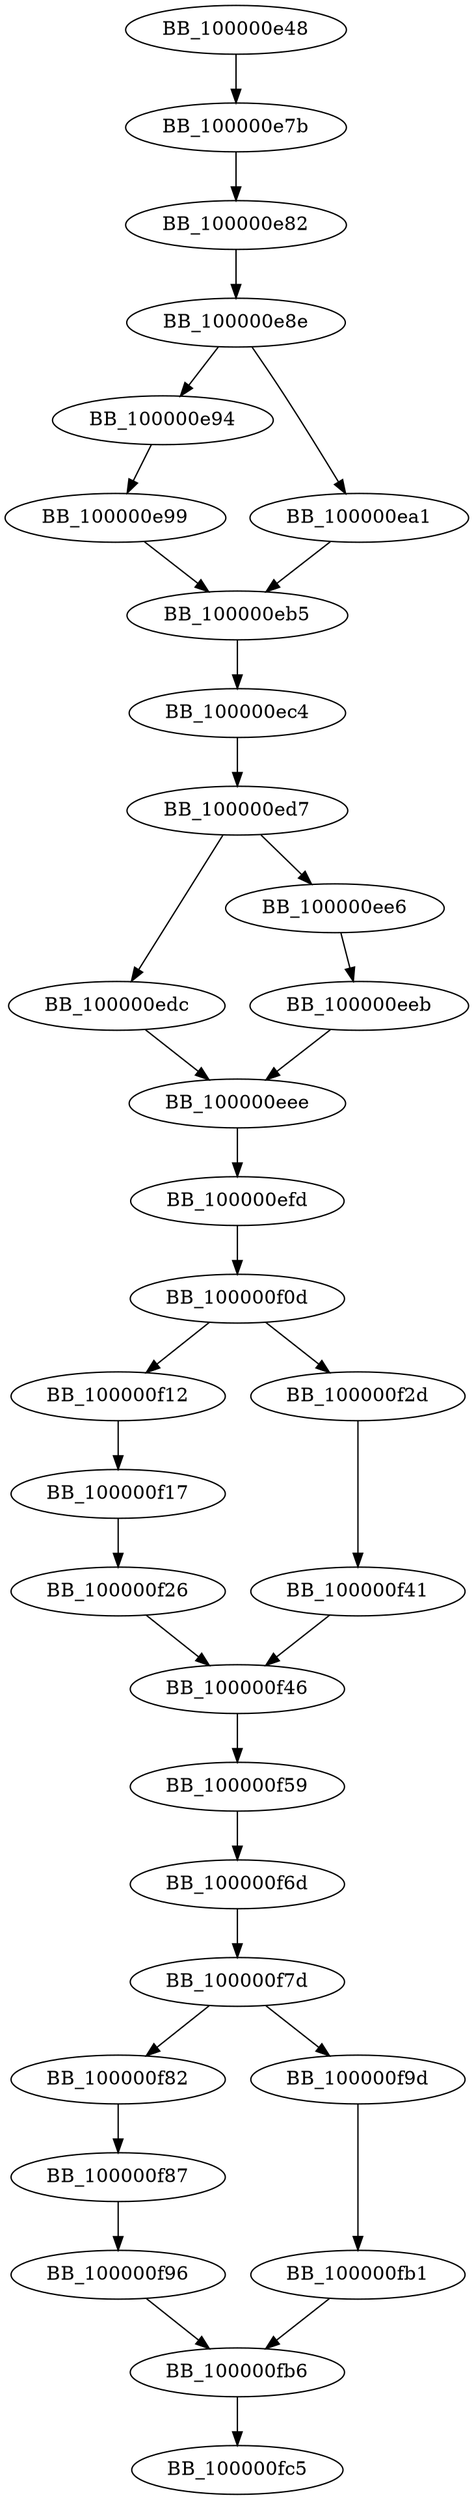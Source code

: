 DiGraph __ZN6Parser8inDoubleEd{
BB_100000e48->BB_100000e7b
BB_100000e7b->BB_100000e82
BB_100000e82->BB_100000e8e
BB_100000e8e->BB_100000e94
BB_100000e8e->BB_100000ea1
BB_100000e94->BB_100000e99
BB_100000e99->BB_100000eb5
BB_100000ea1->BB_100000eb5
BB_100000eb5->BB_100000ec4
BB_100000ec4->BB_100000ed7
BB_100000ed7->BB_100000edc
BB_100000ed7->BB_100000ee6
BB_100000edc->BB_100000eee
BB_100000ee6->BB_100000eeb
BB_100000eeb->BB_100000eee
BB_100000eee->BB_100000efd
BB_100000efd->BB_100000f0d
BB_100000f0d->BB_100000f12
BB_100000f0d->BB_100000f2d
BB_100000f12->BB_100000f17
BB_100000f17->BB_100000f26
BB_100000f26->BB_100000f46
BB_100000f2d->BB_100000f41
BB_100000f41->BB_100000f46
BB_100000f46->BB_100000f59
BB_100000f59->BB_100000f6d
BB_100000f6d->BB_100000f7d
BB_100000f7d->BB_100000f82
BB_100000f7d->BB_100000f9d
BB_100000f82->BB_100000f87
BB_100000f87->BB_100000f96
BB_100000f96->BB_100000fb6
BB_100000f9d->BB_100000fb1
BB_100000fb1->BB_100000fb6
BB_100000fb6->BB_100000fc5
}
